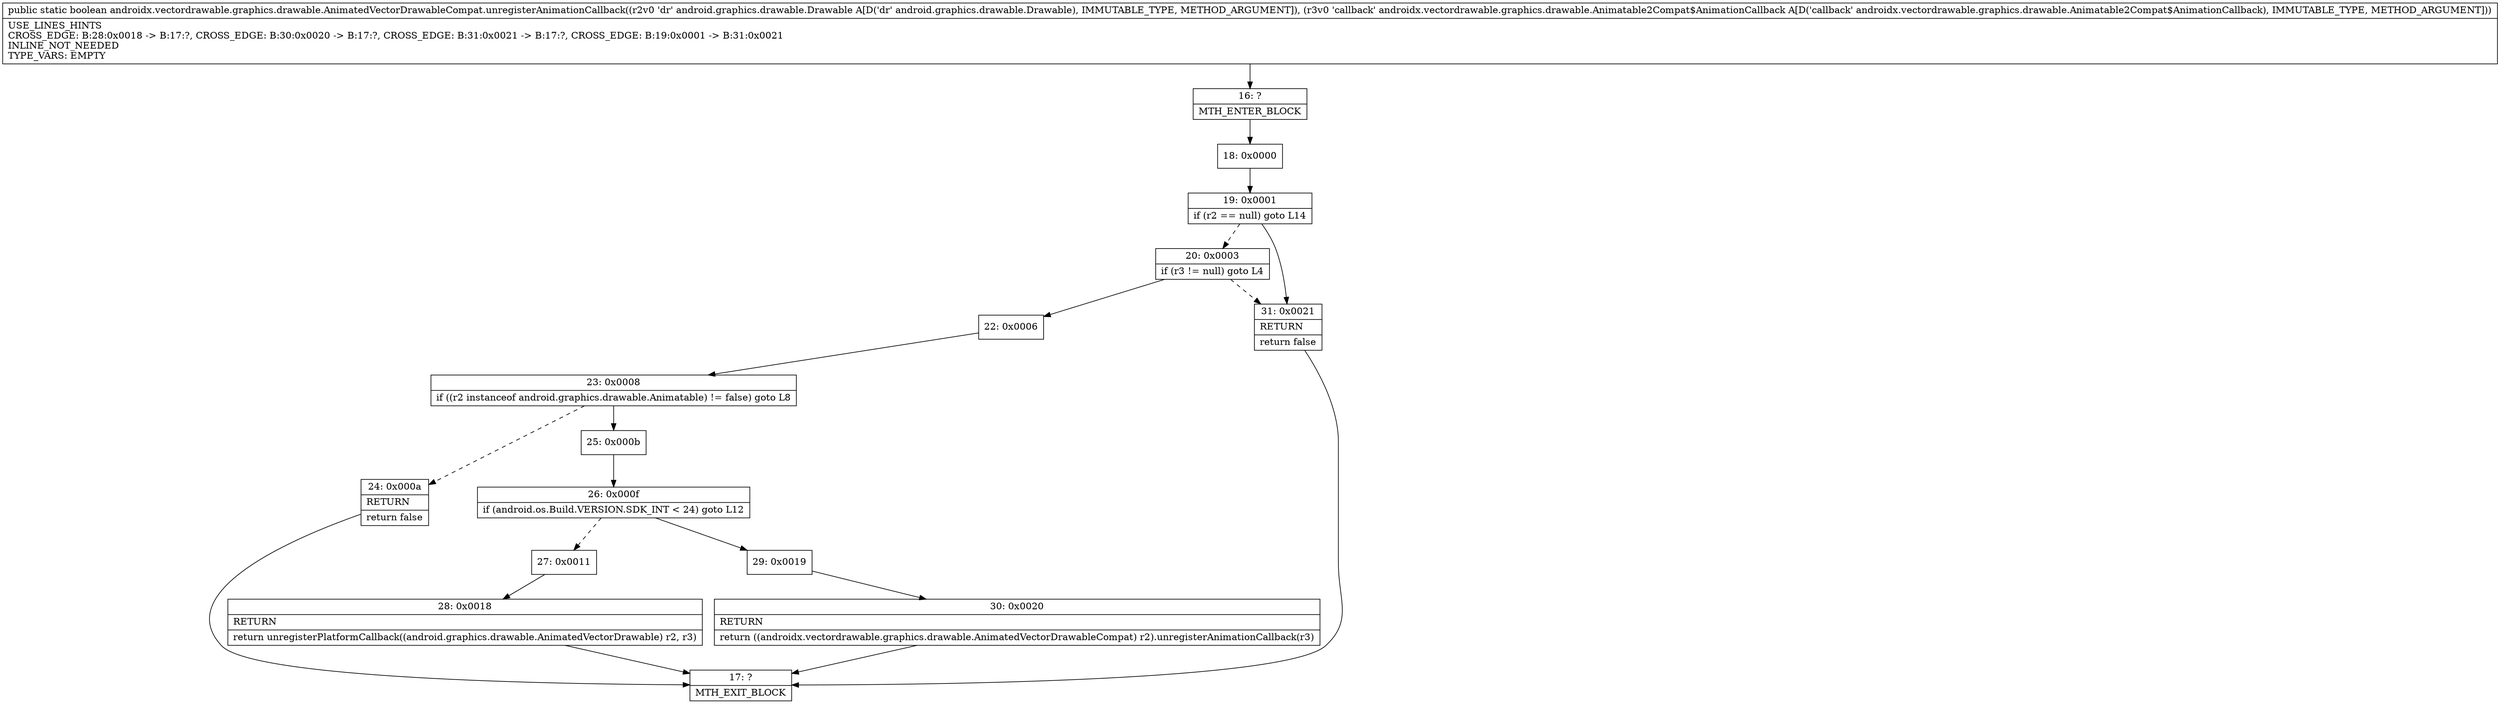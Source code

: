 digraph "CFG forandroidx.vectordrawable.graphics.drawable.AnimatedVectorDrawableCompat.unregisterAnimationCallback(Landroid\/graphics\/drawable\/Drawable;Landroidx\/vectordrawable\/graphics\/drawable\/Animatable2Compat$AnimationCallback;)Z" {
Node_16 [shape=record,label="{16\:\ ?|MTH_ENTER_BLOCK\l}"];
Node_18 [shape=record,label="{18\:\ 0x0000}"];
Node_19 [shape=record,label="{19\:\ 0x0001|if (r2 == null) goto L14\l}"];
Node_20 [shape=record,label="{20\:\ 0x0003|if (r3 != null) goto L4\l}"];
Node_22 [shape=record,label="{22\:\ 0x0006}"];
Node_23 [shape=record,label="{23\:\ 0x0008|if ((r2 instanceof android.graphics.drawable.Animatable) != false) goto L8\l}"];
Node_24 [shape=record,label="{24\:\ 0x000a|RETURN\l|return false\l}"];
Node_17 [shape=record,label="{17\:\ ?|MTH_EXIT_BLOCK\l}"];
Node_25 [shape=record,label="{25\:\ 0x000b}"];
Node_26 [shape=record,label="{26\:\ 0x000f|if (android.os.Build.VERSION.SDK_INT \< 24) goto L12\l}"];
Node_27 [shape=record,label="{27\:\ 0x0011}"];
Node_28 [shape=record,label="{28\:\ 0x0018|RETURN\l|return unregisterPlatformCallback((android.graphics.drawable.AnimatedVectorDrawable) r2, r3)\l}"];
Node_29 [shape=record,label="{29\:\ 0x0019}"];
Node_30 [shape=record,label="{30\:\ 0x0020|RETURN\l|return ((androidx.vectordrawable.graphics.drawable.AnimatedVectorDrawableCompat) r2).unregisterAnimationCallback(r3)\l}"];
Node_31 [shape=record,label="{31\:\ 0x0021|RETURN\l|return false\l}"];
MethodNode[shape=record,label="{public static boolean androidx.vectordrawable.graphics.drawable.AnimatedVectorDrawableCompat.unregisterAnimationCallback((r2v0 'dr' android.graphics.drawable.Drawable A[D('dr' android.graphics.drawable.Drawable), IMMUTABLE_TYPE, METHOD_ARGUMENT]), (r3v0 'callback' androidx.vectordrawable.graphics.drawable.Animatable2Compat$AnimationCallback A[D('callback' androidx.vectordrawable.graphics.drawable.Animatable2Compat$AnimationCallback), IMMUTABLE_TYPE, METHOD_ARGUMENT]))  | USE_LINES_HINTS\lCROSS_EDGE: B:28:0x0018 \-\> B:17:?, CROSS_EDGE: B:30:0x0020 \-\> B:17:?, CROSS_EDGE: B:31:0x0021 \-\> B:17:?, CROSS_EDGE: B:19:0x0001 \-\> B:31:0x0021\lINLINE_NOT_NEEDED\lTYPE_VARS: EMPTY\l}"];
MethodNode -> Node_16;Node_16 -> Node_18;
Node_18 -> Node_19;
Node_19 -> Node_20[style=dashed];
Node_19 -> Node_31;
Node_20 -> Node_22;
Node_20 -> Node_31[style=dashed];
Node_22 -> Node_23;
Node_23 -> Node_24[style=dashed];
Node_23 -> Node_25;
Node_24 -> Node_17;
Node_25 -> Node_26;
Node_26 -> Node_27[style=dashed];
Node_26 -> Node_29;
Node_27 -> Node_28;
Node_28 -> Node_17;
Node_29 -> Node_30;
Node_30 -> Node_17;
Node_31 -> Node_17;
}

